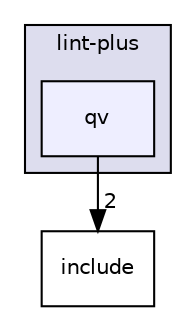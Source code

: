 digraph "qv" {
  compound=true
  node [ fontsize="10", fontname="Helvetica"];
  edge [ labelfontsize="10", labelfontname="Helvetica"];
  subgraph clusterdir_da0690fd3d8bf355097a66de93f1d482 {
    graph [ bgcolor="#ddddee", pencolor="black", label="lint-plus" fontname="Helvetica", fontsize="10", URL="dir_da0690fd3d8bf355097a66de93f1d482.html"]
  dir_5b67af015b48e4669265833415e6e7ba [shape=box, label="qv", style="filled", fillcolor="#eeeeff", pencolor="black", URL="dir_5b67af015b48e4669265833415e6e7ba.html"];
  }
  dir_9b55b230f41344f00f9f1f35be51edc6 [shape=box label="include" URL="dir_9b55b230f41344f00f9f1f35be51edc6.html"];
  dir_5b67af015b48e4669265833415e6e7ba->dir_9b55b230f41344f00f9f1f35be51edc6 [headlabel="2", labeldistance=1.5 headhref="dir_000009_000005.html"];
}
